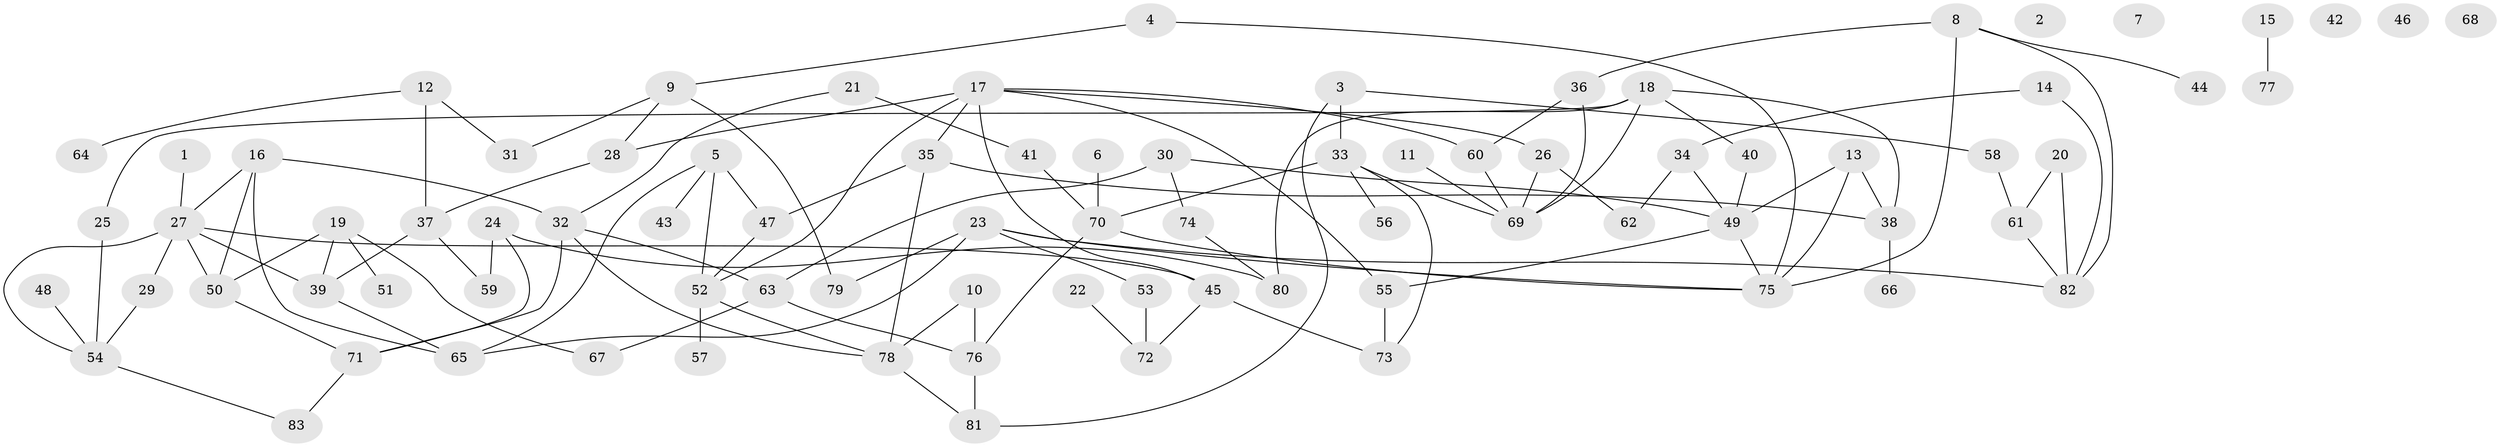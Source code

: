 // Generated by graph-tools (version 1.1) at 2025/25/03/09/25 03:25:23]
// undirected, 83 vertices, 119 edges
graph export_dot {
graph [start="1"]
  node [color=gray90,style=filled];
  1;
  2;
  3;
  4;
  5;
  6;
  7;
  8;
  9;
  10;
  11;
  12;
  13;
  14;
  15;
  16;
  17;
  18;
  19;
  20;
  21;
  22;
  23;
  24;
  25;
  26;
  27;
  28;
  29;
  30;
  31;
  32;
  33;
  34;
  35;
  36;
  37;
  38;
  39;
  40;
  41;
  42;
  43;
  44;
  45;
  46;
  47;
  48;
  49;
  50;
  51;
  52;
  53;
  54;
  55;
  56;
  57;
  58;
  59;
  60;
  61;
  62;
  63;
  64;
  65;
  66;
  67;
  68;
  69;
  70;
  71;
  72;
  73;
  74;
  75;
  76;
  77;
  78;
  79;
  80;
  81;
  82;
  83;
  1 -- 27;
  3 -- 33;
  3 -- 58;
  3 -- 81;
  4 -- 9;
  4 -- 75;
  5 -- 43;
  5 -- 47;
  5 -- 52;
  5 -- 65;
  6 -- 70;
  8 -- 36;
  8 -- 44;
  8 -- 75;
  8 -- 82;
  9 -- 28;
  9 -- 31;
  9 -- 79;
  10 -- 76;
  10 -- 78;
  11 -- 69;
  12 -- 31;
  12 -- 37;
  12 -- 64;
  13 -- 38;
  13 -- 49;
  13 -- 75;
  14 -- 34;
  14 -- 82;
  15 -- 77;
  16 -- 27;
  16 -- 32;
  16 -- 50;
  16 -- 65;
  17 -- 26;
  17 -- 28;
  17 -- 35;
  17 -- 45;
  17 -- 52;
  17 -- 55;
  17 -- 60;
  18 -- 25;
  18 -- 38;
  18 -- 40;
  18 -- 69;
  18 -- 80;
  19 -- 39;
  19 -- 50;
  19 -- 51;
  19 -- 67;
  20 -- 61;
  20 -- 82;
  21 -- 32;
  21 -- 41;
  22 -- 72;
  23 -- 53;
  23 -- 65;
  23 -- 75;
  23 -- 79;
  23 -- 82;
  24 -- 59;
  24 -- 71;
  24 -- 80;
  25 -- 54;
  26 -- 62;
  26 -- 69;
  27 -- 29;
  27 -- 39;
  27 -- 45;
  27 -- 50;
  27 -- 54;
  28 -- 37;
  29 -- 54;
  30 -- 49;
  30 -- 63;
  30 -- 74;
  32 -- 63;
  32 -- 71;
  32 -- 78;
  33 -- 56;
  33 -- 69;
  33 -- 70;
  33 -- 73;
  34 -- 49;
  34 -- 62;
  35 -- 38;
  35 -- 47;
  35 -- 78;
  36 -- 60;
  36 -- 69;
  37 -- 39;
  37 -- 59;
  38 -- 66;
  39 -- 65;
  40 -- 49;
  41 -- 70;
  45 -- 72;
  45 -- 73;
  47 -- 52;
  48 -- 54;
  49 -- 55;
  49 -- 75;
  50 -- 71;
  52 -- 57;
  52 -- 78;
  53 -- 72;
  54 -- 83;
  55 -- 73;
  58 -- 61;
  60 -- 69;
  61 -- 82;
  63 -- 67;
  63 -- 76;
  70 -- 75;
  70 -- 76;
  71 -- 83;
  74 -- 80;
  76 -- 81;
  78 -- 81;
}

